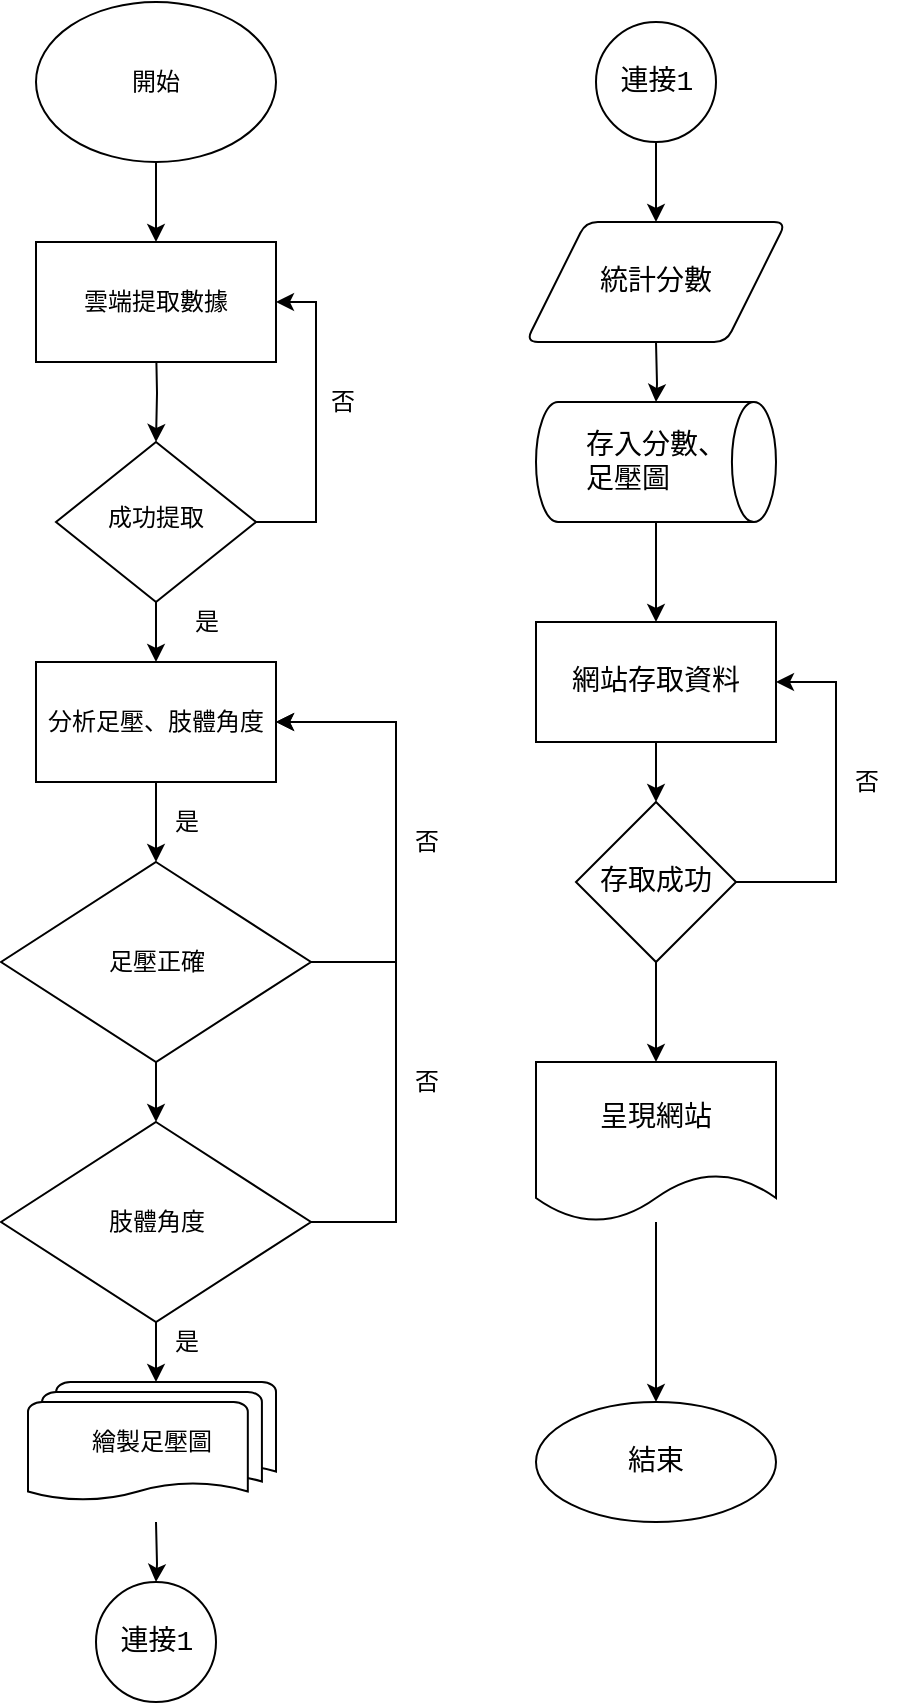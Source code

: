 <mxfile version="17.4.6" type="github">
  <diagram id="C5RBs43oDa-KdzZeNtuy" name="Page-1">
    <mxGraphModel dx="1237" dy="663" grid="1" gridSize="10" guides="1" tooltips="1" connect="1" arrows="1" fold="1" page="1" pageScale="1" pageWidth="827" pageHeight="1169" math="0" shadow="0">
      <root>
        <mxCell id="WIyWlLk6GJQsqaUBKTNV-0" />
        <mxCell id="WIyWlLk6GJQsqaUBKTNV-1" parent="WIyWlLk6GJQsqaUBKTNV-0" />
        <mxCell id="DzdL4CI5yvtqsGjWjAdh-9" value="" style="edgeStyle=orthogonalEdgeStyle;rounded=0;orthogonalLoop=1;jettySize=auto;html=1;" edge="1" parent="WIyWlLk6GJQsqaUBKTNV-1" target="WIyWlLk6GJQsqaUBKTNV-6">
          <mxGeometry relative="1" as="geometry">
            <mxPoint x="230" y="300" as="sourcePoint" />
          </mxGeometry>
        </mxCell>
        <mxCell id="DzdL4CI5yvtqsGjWjAdh-8" value="" style="edgeStyle=orthogonalEdgeStyle;rounded=0;orthogonalLoop=1;jettySize=auto;html=1;" edge="1" parent="WIyWlLk6GJQsqaUBKTNV-1" source="WIyWlLk6GJQsqaUBKTNV-6" target="DzdL4CI5yvtqsGjWjAdh-6">
          <mxGeometry relative="1" as="geometry" />
        </mxCell>
        <mxCell id="DzdL4CI5yvtqsGjWjAdh-15" style="edgeStyle=orthogonalEdgeStyle;rounded=0;orthogonalLoop=1;jettySize=auto;html=1;entryX=1;entryY=0.5;entryDx=0;entryDy=0;" edge="1" parent="WIyWlLk6GJQsqaUBKTNV-1" source="WIyWlLk6GJQsqaUBKTNV-6">
          <mxGeometry relative="1" as="geometry">
            <mxPoint x="290" y="280" as="targetPoint" />
            <Array as="points">
              <mxPoint x="310" y="390" />
              <mxPoint x="310" y="280" />
            </Array>
          </mxGeometry>
        </mxCell>
        <mxCell id="WIyWlLk6GJQsqaUBKTNV-6" value="成功提取" style="rhombus;whiteSpace=wrap;html=1;shadow=0;fontFamily=Helvetica;fontSize=12;align=center;strokeWidth=1;spacing=6;spacingTop=-4;" parent="WIyWlLk6GJQsqaUBKTNV-1" vertex="1">
          <mxGeometry x="180" y="350" width="100" height="80" as="geometry" />
        </mxCell>
        <mxCell id="DzdL4CI5yvtqsGjWjAdh-40" value="" style="edgeStyle=orthogonalEdgeStyle;rounded=0;orthogonalLoop=1;jettySize=auto;html=1;fontFamily=Courier New;fontSize=14;" edge="1" parent="WIyWlLk6GJQsqaUBKTNV-1" source="DzdL4CI5yvtqsGjWjAdh-2" target="DzdL4CI5yvtqsGjWjAdh-39">
          <mxGeometry relative="1" as="geometry" />
        </mxCell>
        <mxCell id="DzdL4CI5yvtqsGjWjAdh-2" value="" style="ellipse;whiteSpace=wrap;html=1;shadow=0;" vertex="1" parent="WIyWlLk6GJQsqaUBKTNV-1">
          <mxGeometry x="170" y="130" width="120" height="80" as="geometry" />
        </mxCell>
        <mxCell id="DzdL4CI5yvtqsGjWjAdh-3" value="開始" style="text;html=1;strokeColor=none;fillColor=none;align=center;verticalAlign=middle;whiteSpace=wrap;rounded=0;shadow=0;" vertex="1" parent="WIyWlLk6GJQsqaUBKTNV-1">
          <mxGeometry x="200" y="155" width="60" height="30" as="geometry" />
        </mxCell>
        <mxCell id="DzdL4CI5yvtqsGjWjAdh-11" value="" style="edgeStyle=orthogonalEdgeStyle;rounded=0;orthogonalLoop=1;jettySize=auto;html=1;" edge="1" parent="WIyWlLk6GJQsqaUBKTNV-1" source="DzdL4CI5yvtqsGjWjAdh-6" target="DzdL4CI5yvtqsGjWjAdh-10">
          <mxGeometry relative="1" as="geometry" />
        </mxCell>
        <mxCell id="DzdL4CI5yvtqsGjWjAdh-6" value="分析足壓、&lt;span style=&quot;text-align: right&quot;&gt;肢體角度&lt;/span&gt;" style="rounded=0;whiteSpace=wrap;html=1;shadow=0;" vertex="1" parent="WIyWlLk6GJQsqaUBKTNV-1">
          <mxGeometry x="170" y="460" width="120" height="60" as="geometry" />
        </mxCell>
        <mxCell id="DzdL4CI5yvtqsGjWjAdh-13" style="edgeStyle=orthogonalEdgeStyle;rounded=0;orthogonalLoop=1;jettySize=auto;html=1;entryX=1;entryY=0.5;entryDx=0;entryDy=0;" edge="1" parent="WIyWlLk6GJQsqaUBKTNV-1" source="DzdL4CI5yvtqsGjWjAdh-10" target="DzdL4CI5yvtqsGjWjAdh-6">
          <mxGeometry relative="1" as="geometry">
            <Array as="points">
              <mxPoint x="350" y="610" />
              <mxPoint x="350" y="490" />
            </Array>
          </mxGeometry>
        </mxCell>
        <mxCell id="DzdL4CI5yvtqsGjWjAdh-23" value="" style="edgeStyle=orthogonalEdgeStyle;rounded=0;orthogonalLoop=1;jettySize=auto;html=1;" edge="1" parent="WIyWlLk6GJQsqaUBKTNV-1" source="DzdL4CI5yvtqsGjWjAdh-10" target="DzdL4CI5yvtqsGjWjAdh-22">
          <mxGeometry relative="1" as="geometry" />
        </mxCell>
        <mxCell id="DzdL4CI5yvtqsGjWjAdh-10" value="足壓正確" style="rhombus;whiteSpace=wrap;html=1;rounded=0;shadow=0;" vertex="1" parent="WIyWlLk6GJQsqaUBKTNV-1">
          <mxGeometry x="152.5" y="560" width="155" height="100" as="geometry" />
        </mxCell>
        <mxCell id="DzdL4CI5yvtqsGjWjAdh-16" value="否" style="text;html=1;align=center;verticalAlign=middle;resizable=0;points=[];autosize=1;strokeColor=none;fillColor=none;" vertex="1" parent="WIyWlLk6GJQsqaUBKTNV-1">
          <mxGeometry x="307.5" y="320" width="30" height="20" as="geometry" />
        </mxCell>
        <mxCell id="DzdL4CI5yvtqsGjWjAdh-18" value="是" style="text;html=1;align=center;verticalAlign=middle;resizable=0;points=[];autosize=1;strokeColor=none;fillColor=none;" vertex="1" parent="WIyWlLk6GJQsqaUBKTNV-1">
          <mxGeometry x="240" y="430" width="30" height="20" as="geometry" />
        </mxCell>
        <mxCell id="DzdL4CI5yvtqsGjWjAdh-19" value="否" style="text;html=1;align=center;verticalAlign=middle;resizable=0;points=[];autosize=1;strokeColor=none;fillColor=none;" vertex="1" parent="WIyWlLk6GJQsqaUBKTNV-1">
          <mxGeometry x="350" y="540" width="30" height="20" as="geometry" />
        </mxCell>
        <mxCell id="DzdL4CI5yvtqsGjWjAdh-21" value="是" style="text;html=1;align=center;verticalAlign=middle;resizable=0;points=[];autosize=1;strokeColor=none;fillColor=none;" vertex="1" parent="WIyWlLk6GJQsqaUBKTNV-1">
          <mxGeometry x="230" y="530" width="30" height="20" as="geometry" />
        </mxCell>
        <mxCell id="DzdL4CI5yvtqsGjWjAdh-24" style="edgeStyle=orthogonalEdgeStyle;rounded=0;orthogonalLoop=1;jettySize=auto;html=1;" edge="1" parent="WIyWlLk6GJQsqaUBKTNV-1" source="DzdL4CI5yvtqsGjWjAdh-22">
          <mxGeometry relative="1" as="geometry">
            <mxPoint x="290" y="490" as="targetPoint" />
            <Array as="points">
              <mxPoint x="350" y="740" />
              <mxPoint x="350" y="490" />
            </Array>
          </mxGeometry>
        </mxCell>
        <mxCell id="DzdL4CI5yvtqsGjWjAdh-29" value="" style="edgeStyle=orthogonalEdgeStyle;rounded=0;orthogonalLoop=1;jettySize=auto;html=1;entryX=0.5;entryY=0;entryDx=0;entryDy=0;entryPerimeter=0;" edge="1" parent="WIyWlLk6GJQsqaUBKTNV-1" source="DzdL4CI5yvtqsGjWjAdh-22">
          <mxGeometry relative="1" as="geometry">
            <mxPoint x="230" y="820" as="targetPoint" />
          </mxGeometry>
        </mxCell>
        <mxCell id="DzdL4CI5yvtqsGjWjAdh-22" value="肢體角度" style="rhombus;whiteSpace=wrap;html=1;rounded=0;shadow=0;" vertex="1" parent="WIyWlLk6GJQsqaUBKTNV-1">
          <mxGeometry x="152.5" y="690" width="155" height="100" as="geometry" />
        </mxCell>
        <mxCell id="DzdL4CI5yvtqsGjWjAdh-33" value="" style="edgeStyle=orthogonalEdgeStyle;rounded=0;orthogonalLoop=1;jettySize=auto;html=1;fontFamily=Courier New;fontSize=14;" edge="1" parent="WIyWlLk6GJQsqaUBKTNV-1" target="DzdL4CI5yvtqsGjWjAdh-32">
          <mxGeometry relative="1" as="geometry">
            <mxPoint x="230.0" y="890" as="sourcePoint" />
          </mxGeometry>
        </mxCell>
        <mxCell id="DzdL4CI5yvtqsGjWjAdh-32" value="" style="verticalLabelPosition=bottom;verticalAlign=top;html=1;shape=mxgraph.flowchart.on-page_reference;shadow=0;fontFamily=Courier New;fontSize=14;strokeWidth=1;" vertex="1" parent="WIyWlLk6GJQsqaUBKTNV-1">
          <mxGeometry x="200" y="920" width="60" height="60" as="geometry" />
        </mxCell>
        <mxCell id="DzdL4CI5yvtqsGjWjAdh-34" value="連接1" style="text;html=1;align=center;verticalAlign=middle;resizable=0;points=[];autosize=1;strokeColor=none;fillColor=none;fontSize=14;fontFamily=Courier New;" vertex="1" parent="WIyWlLk6GJQsqaUBKTNV-1">
          <mxGeometry x="205" y="940" width="50" height="20" as="geometry" />
        </mxCell>
        <mxCell id="DzdL4CI5yvtqsGjWjAdh-38" value="" style="edgeStyle=orthogonalEdgeStyle;rounded=0;orthogonalLoop=1;jettySize=auto;html=1;fontFamily=Courier New;fontSize=14;" edge="1" parent="WIyWlLk6GJQsqaUBKTNV-1" source="DzdL4CI5yvtqsGjWjAdh-35">
          <mxGeometry relative="1" as="geometry">
            <mxPoint x="480.0" y="240" as="targetPoint" />
          </mxGeometry>
        </mxCell>
        <mxCell id="DzdL4CI5yvtqsGjWjAdh-35" value="" style="verticalLabelPosition=bottom;verticalAlign=top;html=1;shape=mxgraph.flowchart.on-page_reference;shadow=0;fontFamily=Courier New;fontSize=14;strokeWidth=1;" vertex="1" parent="WIyWlLk6GJQsqaUBKTNV-1">
          <mxGeometry x="450" y="140" width="60" height="60" as="geometry" />
        </mxCell>
        <mxCell id="DzdL4CI5yvtqsGjWjAdh-36" value="連接1" style="text;html=1;align=center;verticalAlign=middle;resizable=0;points=[];autosize=1;strokeColor=none;fillColor=none;fontSize=14;fontFamily=Courier New;" vertex="1" parent="WIyWlLk6GJQsqaUBKTNV-1">
          <mxGeometry x="455" y="160" width="50" height="20" as="geometry" />
        </mxCell>
        <mxCell id="DzdL4CI5yvtqsGjWjAdh-43" value="" style="edgeStyle=orthogonalEdgeStyle;rounded=0;orthogonalLoop=1;jettySize=auto;html=1;fontFamily=Courier New;fontSize=14;" edge="1" parent="WIyWlLk6GJQsqaUBKTNV-1" target="DzdL4CI5yvtqsGjWjAdh-42">
          <mxGeometry relative="1" as="geometry">
            <mxPoint x="480.0" y="300" as="sourcePoint" />
          </mxGeometry>
        </mxCell>
        <mxCell id="DzdL4CI5yvtqsGjWjAdh-39" value="&lt;span&gt;雲端提取數據&lt;/span&gt;" style="whiteSpace=wrap;html=1;shadow=0;" vertex="1" parent="WIyWlLk6GJQsqaUBKTNV-1">
          <mxGeometry x="170" y="250" width="120" height="60" as="geometry" />
        </mxCell>
        <mxCell id="DzdL4CI5yvtqsGjWjAdh-41" value="&lt;span style=&quot;font-family: &amp;quot;helvetica&amp;quot; ; font-size: 12px&quot;&gt;繪製足壓圖&lt;/span&gt;" style="strokeWidth=1;html=1;shape=mxgraph.flowchart.multi-document;whiteSpace=wrap;shadow=0;fontFamily=Courier New;fontSize=14;align=center;labelPosition=center;verticalLabelPosition=middle;verticalAlign=middle;" vertex="1" parent="WIyWlLk6GJQsqaUBKTNV-1">
          <mxGeometry x="166" y="820" width="124" height="60" as="geometry" />
        </mxCell>
        <mxCell id="DzdL4CI5yvtqsGjWjAdh-46" value="" style="edgeStyle=orthogonalEdgeStyle;rounded=0;orthogonalLoop=1;jettySize=auto;html=1;fontFamily=Courier New;fontSize=14;" edge="1" parent="WIyWlLk6GJQsqaUBKTNV-1" source="DzdL4CI5yvtqsGjWjAdh-42" target="DzdL4CI5yvtqsGjWjAdh-45">
          <mxGeometry relative="1" as="geometry" />
        </mxCell>
        <mxCell id="DzdL4CI5yvtqsGjWjAdh-42" value="存入分數、&lt;br&gt;&lt;div style=&quot;text-align: left&quot;&gt;&lt;span&gt;足壓圖&lt;/span&gt;&lt;/div&gt;" style="strokeWidth=1;html=1;shape=mxgraph.flowchart.direct_data;whiteSpace=wrap;shadow=0;fontFamily=Courier New;fontSize=14;" vertex="1" parent="WIyWlLk6GJQsqaUBKTNV-1">
          <mxGeometry x="420" y="330" width="120" height="60" as="geometry" />
        </mxCell>
        <mxCell id="DzdL4CI5yvtqsGjWjAdh-44" value="統計分數" style="shape=parallelogram;html=1;strokeWidth=1;perimeter=parallelogramPerimeter;whiteSpace=wrap;rounded=1;arcSize=12;size=0.23;shadow=0;fontFamily=Courier New;fontSize=14;" vertex="1" parent="WIyWlLk6GJQsqaUBKTNV-1">
          <mxGeometry x="415" y="240" width="130" height="60" as="geometry" />
        </mxCell>
        <mxCell id="DzdL4CI5yvtqsGjWjAdh-49" value="" style="edgeStyle=orthogonalEdgeStyle;rounded=0;orthogonalLoop=1;jettySize=auto;html=1;fontFamily=Courier New;fontSize=14;" edge="1" parent="WIyWlLk6GJQsqaUBKTNV-1" source="DzdL4CI5yvtqsGjWjAdh-45" target="DzdL4CI5yvtqsGjWjAdh-48">
          <mxGeometry relative="1" as="geometry" />
        </mxCell>
        <mxCell id="DzdL4CI5yvtqsGjWjAdh-45" value="網站存取資料" style="whiteSpace=wrap;html=1;fontSize=14;fontFamily=Courier New;strokeWidth=1;shadow=0;" vertex="1" parent="WIyWlLk6GJQsqaUBKTNV-1">
          <mxGeometry x="420" y="440" width="120" height="60" as="geometry" />
        </mxCell>
        <mxCell id="DzdL4CI5yvtqsGjWjAdh-50" style="edgeStyle=orthogonalEdgeStyle;rounded=0;orthogonalLoop=1;jettySize=auto;html=1;exitX=1;exitY=0.5;exitDx=0;exitDy=0;entryX=1;entryY=0.5;entryDx=0;entryDy=0;fontFamily=Courier New;fontSize=14;" edge="1" parent="WIyWlLk6GJQsqaUBKTNV-1" source="DzdL4CI5yvtqsGjWjAdh-48" target="DzdL4CI5yvtqsGjWjAdh-45">
          <mxGeometry relative="1" as="geometry">
            <Array as="points">
              <mxPoint x="570" y="570" />
              <mxPoint x="570" y="470" />
            </Array>
          </mxGeometry>
        </mxCell>
        <mxCell id="DzdL4CI5yvtqsGjWjAdh-55" value="" style="edgeStyle=orthogonalEdgeStyle;rounded=0;orthogonalLoop=1;jettySize=auto;html=1;fontFamily=Courier New;fontSize=14;" edge="1" parent="WIyWlLk6GJQsqaUBKTNV-1" source="DzdL4CI5yvtqsGjWjAdh-48" target="DzdL4CI5yvtqsGjWjAdh-54">
          <mxGeometry relative="1" as="geometry" />
        </mxCell>
        <mxCell id="DzdL4CI5yvtqsGjWjAdh-48" value="存取成功" style="rhombus;whiteSpace=wrap;html=1;fontSize=14;fontFamily=Courier New;strokeWidth=1;shadow=0;" vertex="1" parent="WIyWlLk6GJQsqaUBKTNV-1">
          <mxGeometry x="440" y="530" width="80" height="80" as="geometry" />
        </mxCell>
        <mxCell id="DzdL4CI5yvtqsGjWjAdh-51" value="否" style="text;html=1;align=center;verticalAlign=middle;resizable=0;points=[];autosize=1;strokeColor=none;fillColor=none;" vertex="1" parent="WIyWlLk6GJQsqaUBKTNV-1">
          <mxGeometry x="570" y="510" width="30" height="20" as="geometry" />
        </mxCell>
        <mxCell id="DzdL4CI5yvtqsGjWjAdh-52" value="否" style="text;html=1;align=center;verticalAlign=middle;resizable=0;points=[];autosize=1;strokeColor=none;fillColor=none;" vertex="1" parent="WIyWlLk6GJQsqaUBKTNV-1">
          <mxGeometry x="350" y="660" width="30" height="20" as="geometry" />
        </mxCell>
        <mxCell id="DzdL4CI5yvtqsGjWjAdh-53" value="是" style="text;html=1;align=center;verticalAlign=middle;resizable=0;points=[];autosize=1;strokeColor=none;fillColor=none;" vertex="1" parent="WIyWlLk6GJQsqaUBKTNV-1">
          <mxGeometry x="230" y="790" width="30" height="20" as="geometry" />
        </mxCell>
        <mxCell id="DzdL4CI5yvtqsGjWjAdh-59" value="" style="edgeStyle=orthogonalEdgeStyle;rounded=0;orthogonalLoop=1;jettySize=auto;html=1;fontFamily=Courier New;fontSize=14;" edge="1" parent="WIyWlLk6GJQsqaUBKTNV-1" source="DzdL4CI5yvtqsGjWjAdh-54" target="DzdL4CI5yvtqsGjWjAdh-58">
          <mxGeometry relative="1" as="geometry" />
        </mxCell>
        <mxCell id="DzdL4CI5yvtqsGjWjAdh-54" value="呈現網站" style="shape=document;whiteSpace=wrap;html=1;boundedLbl=1;fontSize=14;fontFamily=Courier New;strokeWidth=1;shadow=0;" vertex="1" parent="WIyWlLk6GJQsqaUBKTNV-1">
          <mxGeometry x="420" y="660" width="120" height="80" as="geometry" />
        </mxCell>
        <mxCell id="DzdL4CI5yvtqsGjWjAdh-58" value="結束" style="ellipse;whiteSpace=wrap;html=1;fontSize=14;fontFamily=Courier New;strokeWidth=1;shadow=0;" vertex="1" parent="WIyWlLk6GJQsqaUBKTNV-1">
          <mxGeometry x="420" y="830" width="120" height="60" as="geometry" />
        </mxCell>
      </root>
    </mxGraphModel>
  </diagram>
</mxfile>
